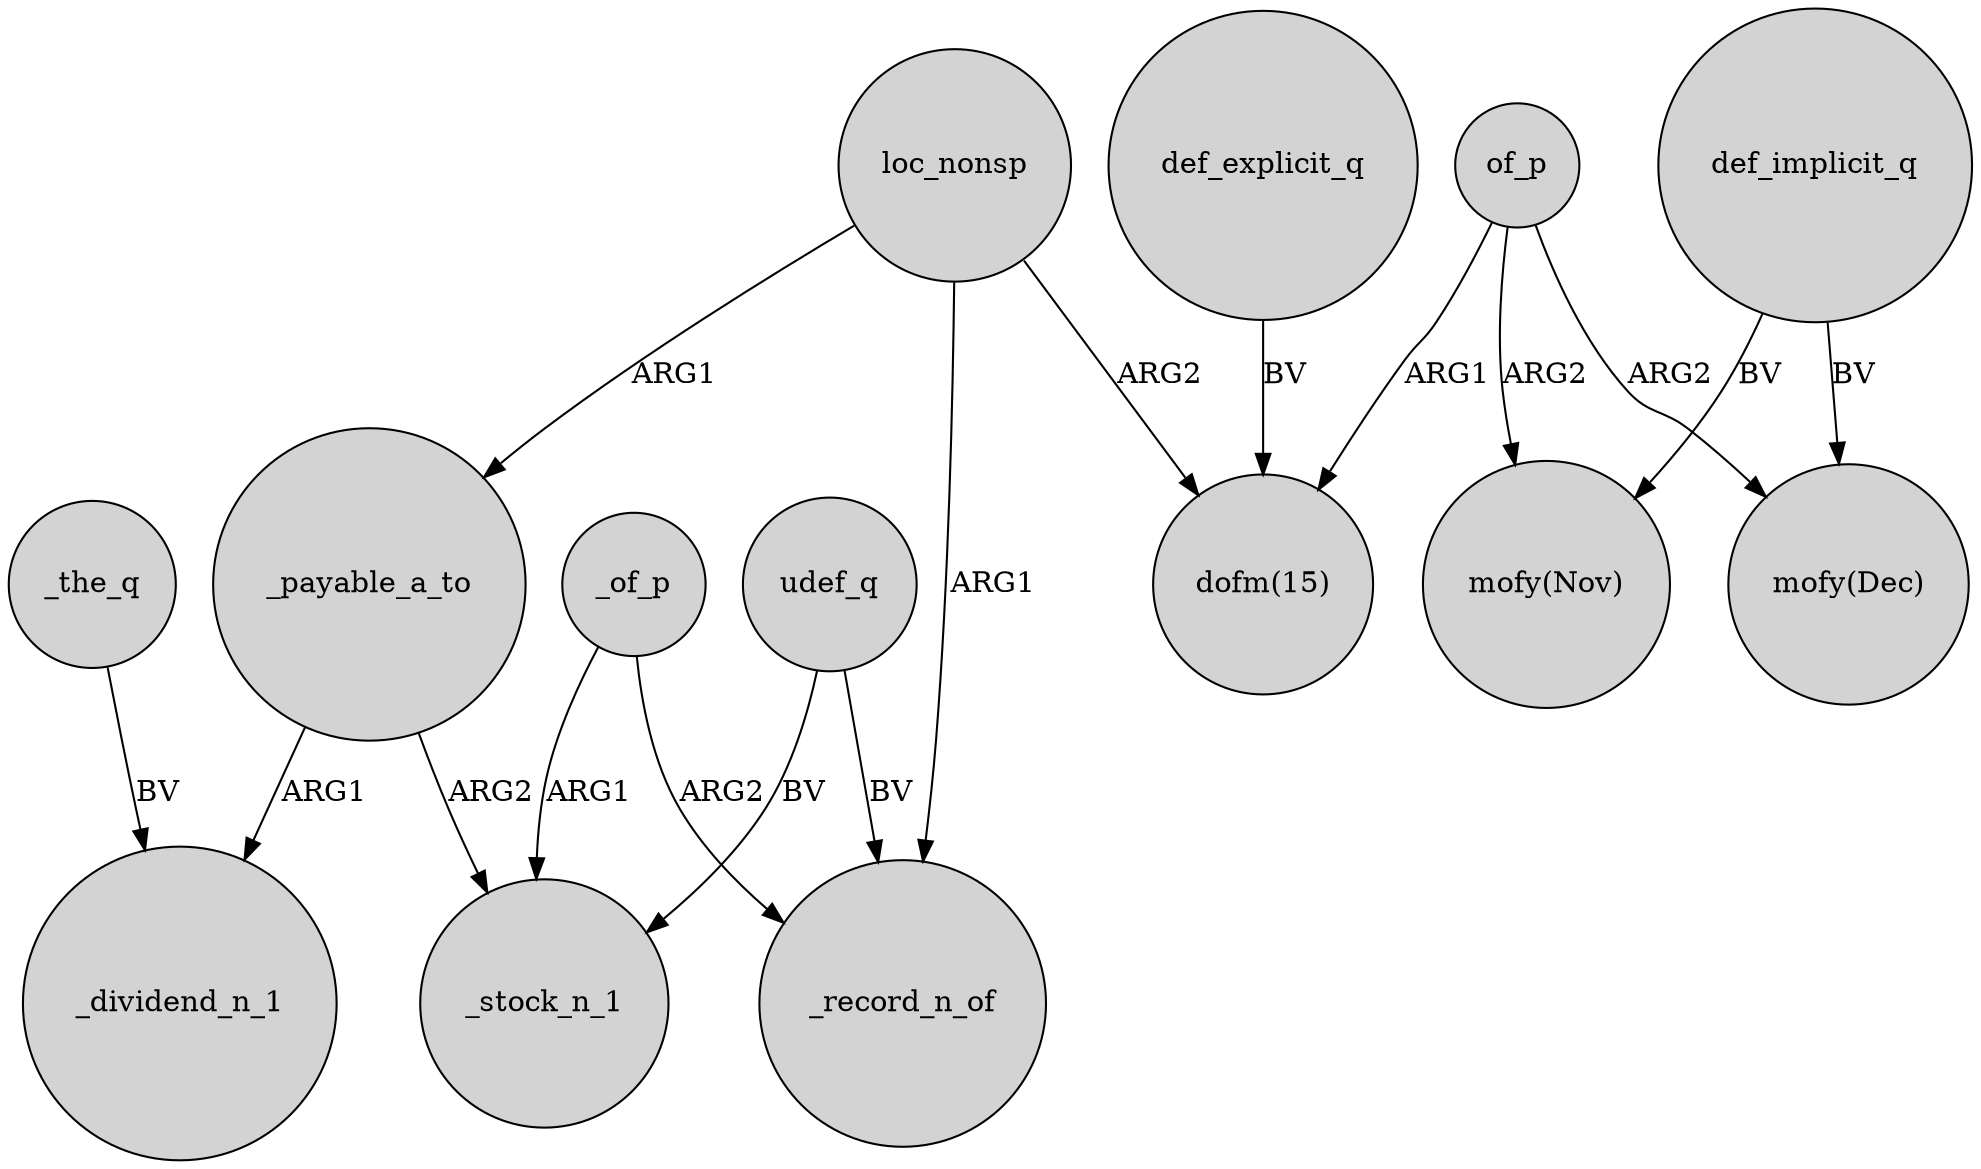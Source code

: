 digraph {
	node [shape=circle style=filled]
	_of_p -> _stock_n_1 [label=ARG1]
	def_explicit_q -> "dofm(15)" [label=BV]
	_the_q -> _dividend_n_1 [label=BV]
	_payable_a_to -> _dividend_n_1 [label=ARG1]
	udef_q -> _stock_n_1 [label=BV]
	of_p -> "mofy(Nov)" [label=ARG2]
	def_implicit_q -> "mofy(Nov)" [label=BV]
	of_p -> "mofy(Dec)" [label=ARG2]
	of_p -> "dofm(15)" [label=ARG1]
	loc_nonsp -> "dofm(15)" [label=ARG2]
	loc_nonsp -> _payable_a_to [label=ARG1]
	def_implicit_q -> "mofy(Dec)" [label=BV]
	_payable_a_to -> _stock_n_1 [label=ARG2]
	loc_nonsp -> _record_n_of [label=ARG1]
	_of_p -> _record_n_of [label=ARG2]
	udef_q -> _record_n_of [label=BV]
}
